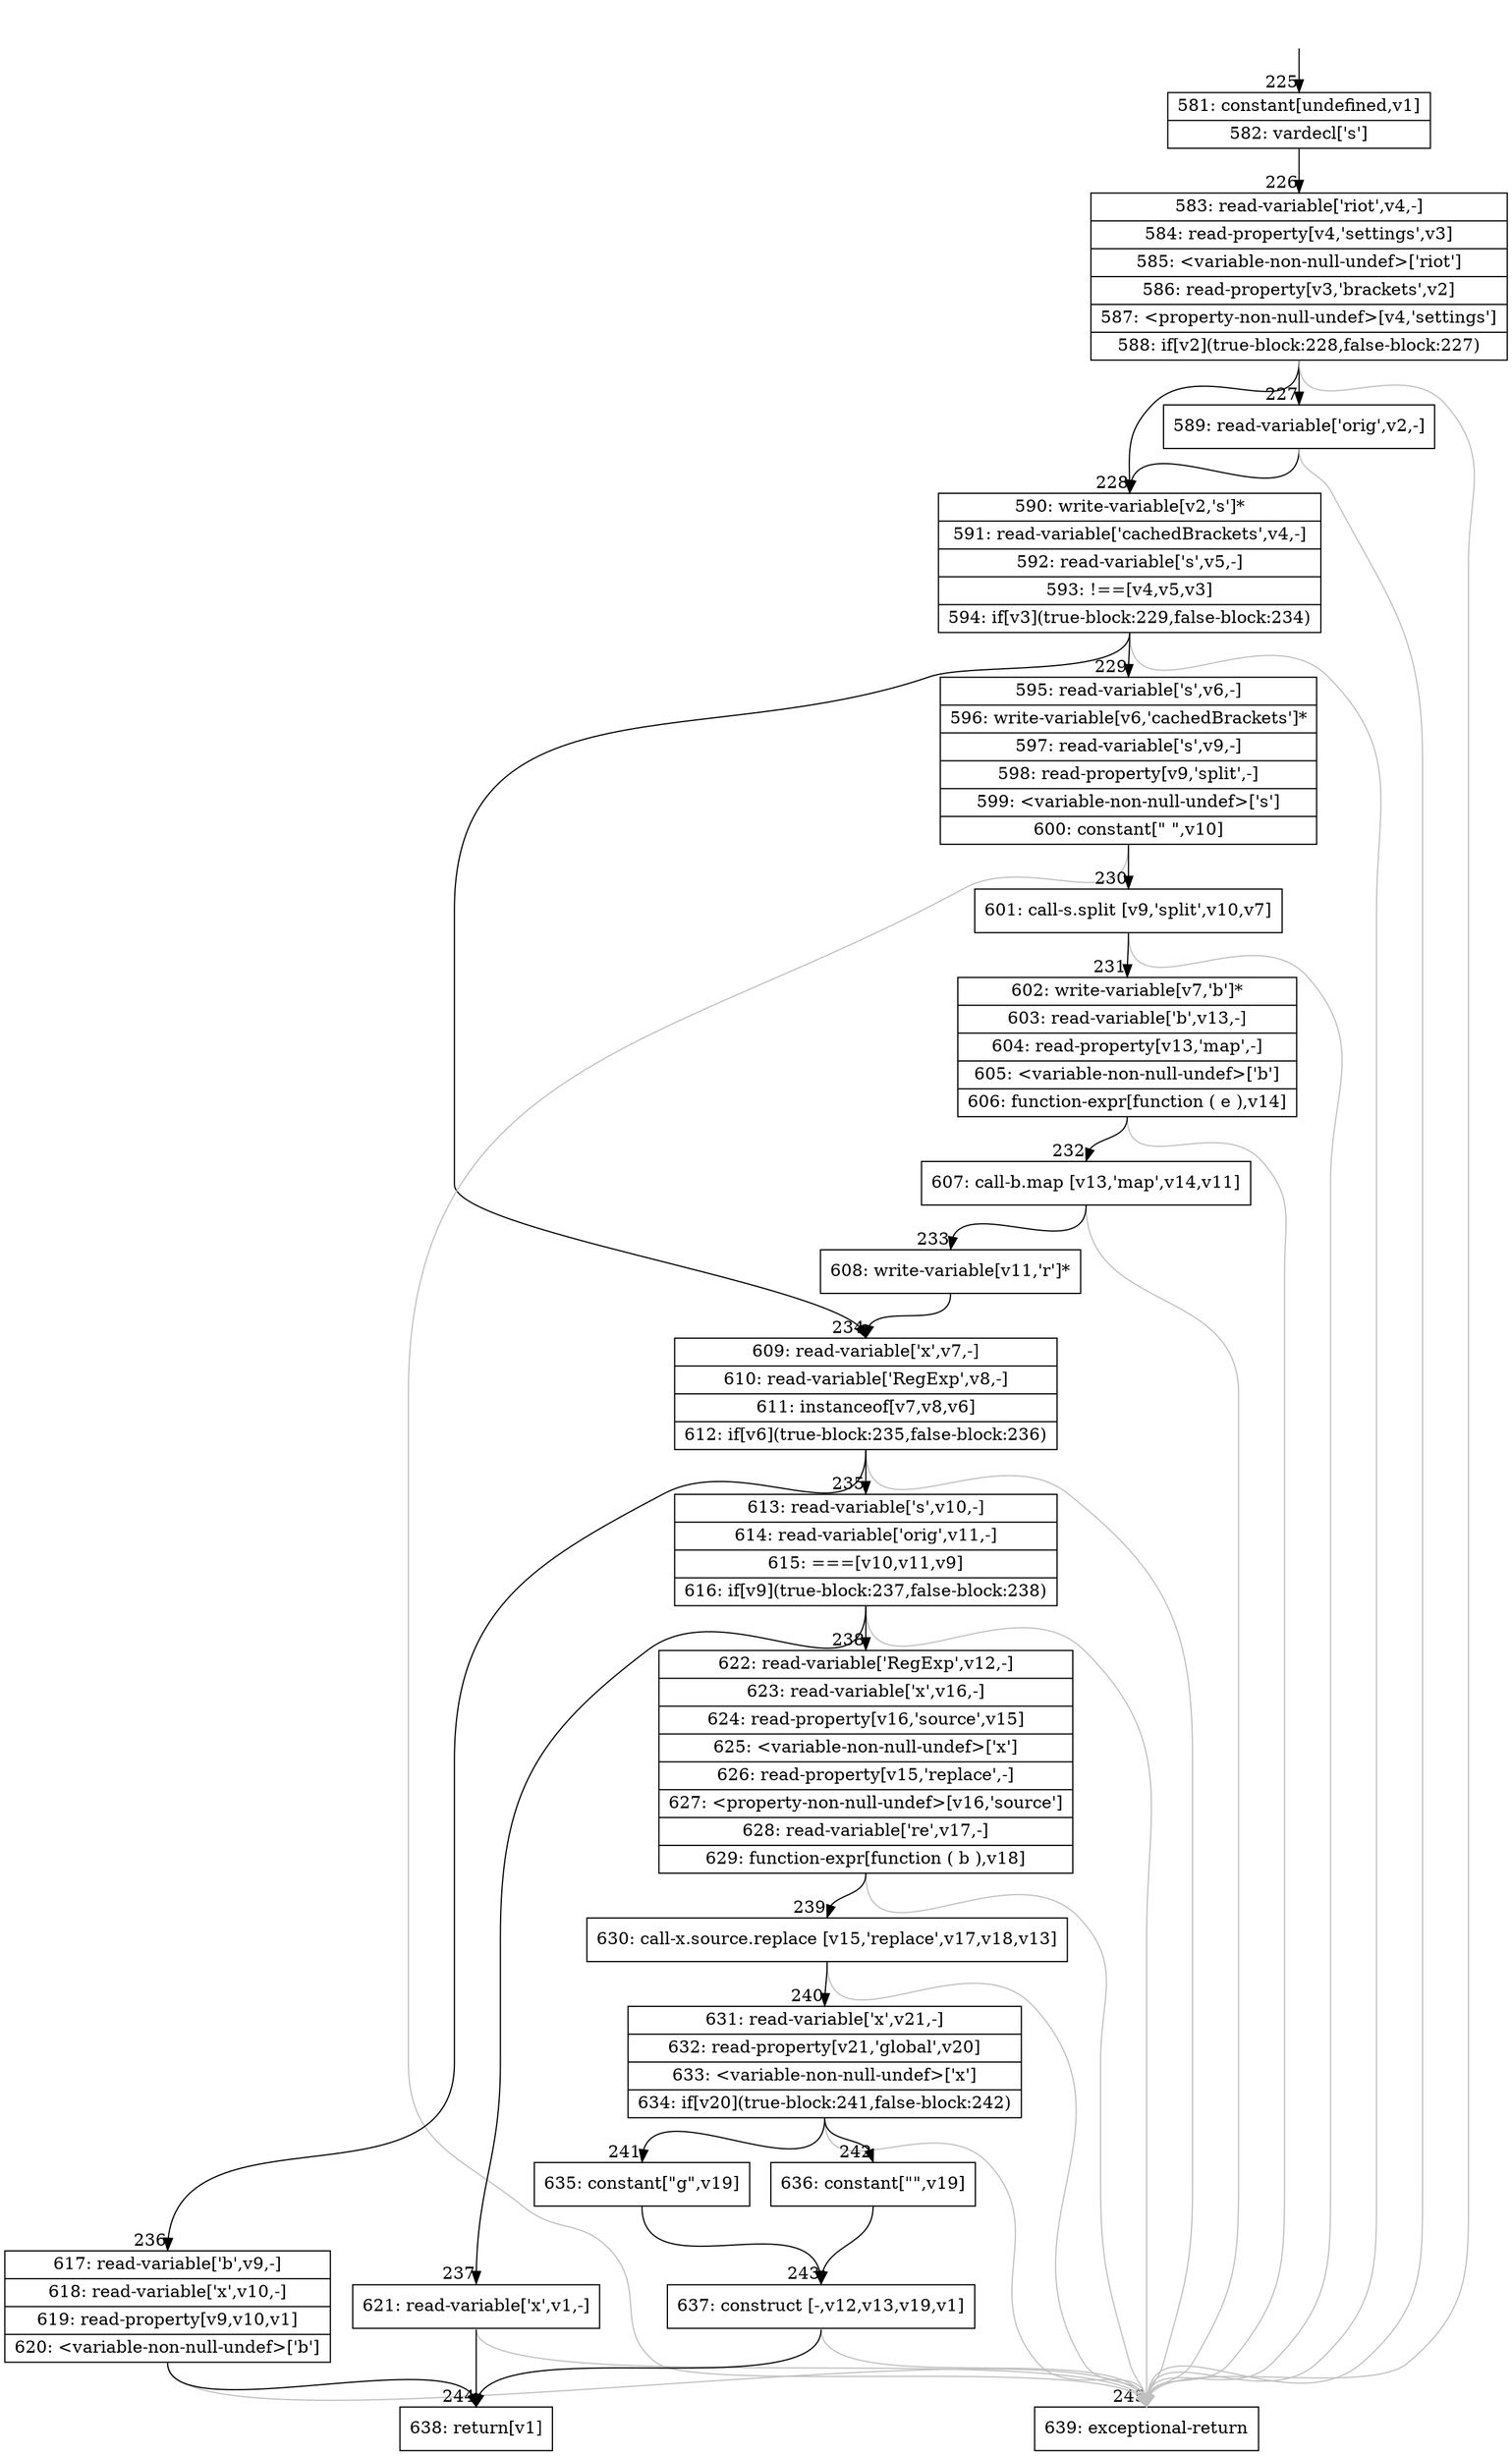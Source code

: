 digraph {
rankdir="TD"
BB_entry25[shape=none,label=""];
BB_entry25 -> BB225 [tailport=s, headport=n, headlabel="    225"]
BB225 [shape=record label="{581: constant[undefined,v1]|582: vardecl['s']}" ] 
BB225 -> BB226 [tailport=s, headport=n, headlabel="      226"]
BB226 [shape=record label="{583: read-variable['riot',v4,-]|584: read-property[v4,'settings',v3]|585: \<variable-non-null-undef\>['riot']|586: read-property[v3,'brackets',v2]|587: \<property-non-null-undef\>[v4,'settings']|588: if[v2](true-block:228,false-block:227)}" ] 
BB226 -> BB228 [tailport=s, headport=n, headlabel="      228"]
BB226 -> BB227 [tailport=s, headport=n, headlabel="      227"]
BB226 -> BB245 [tailport=s, headport=n, color=gray, headlabel="      245"]
BB227 [shape=record label="{589: read-variable['orig',v2,-]}" ] 
BB227 -> BB228 [tailport=s, headport=n]
BB227 -> BB245 [tailport=s, headport=n, color=gray]
BB228 [shape=record label="{590: write-variable[v2,'s']*|591: read-variable['cachedBrackets',v4,-]|592: read-variable['s',v5,-]|593: !==[v4,v5,v3]|594: if[v3](true-block:229,false-block:234)}" ] 
BB228 -> BB229 [tailport=s, headport=n, headlabel="      229"]
BB228 -> BB234 [tailport=s, headport=n, headlabel="      234"]
BB228 -> BB245 [tailport=s, headport=n, color=gray]
BB229 [shape=record label="{595: read-variable['s',v6,-]|596: write-variable[v6,'cachedBrackets']*|597: read-variable['s',v9,-]|598: read-property[v9,'split',-]|599: \<variable-non-null-undef\>['s']|600: constant[\" \",v10]}" ] 
BB229 -> BB230 [tailport=s, headport=n, headlabel="      230"]
BB229 -> BB245 [tailport=s, headport=n, color=gray]
BB230 [shape=record label="{601: call-s.split [v9,'split',v10,v7]}" ] 
BB230 -> BB231 [tailport=s, headport=n, headlabel="      231"]
BB230 -> BB245 [tailport=s, headport=n, color=gray]
BB231 [shape=record label="{602: write-variable[v7,'b']*|603: read-variable['b',v13,-]|604: read-property[v13,'map',-]|605: \<variable-non-null-undef\>['b']|606: function-expr[function ( e ),v14]}" ] 
BB231 -> BB232 [tailport=s, headport=n, headlabel="      232"]
BB231 -> BB245 [tailport=s, headport=n, color=gray]
BB232 [shape=record label="{607: call-b.map [v13,'map',v14,v11]}" ] 
BB232 -> BB233 [tailport=s, headport=n, headlabel="      233"]
BB232 -> BB245 [tailport=s, headport=n, color=gray]
BB233 [shape=record label="{608: write-variable[v11,'r']*}" ] 
BB233 -> BB234 [tailport=s, headport=n]
BB234 [shape=record label="{609: read-variable['x',v7,-]|610: read-variable['RegExp',v8,-]|611: instanceof[v7,v8,v6]|612: if[v6](true-block:235,false-block:236)}" ] 
BB234 -> BB235 [tailport=s, headport=n, headlabel="      235"]
BB234 -> BB236 [tailport=s, headport=n, headlabel="      236"]
BB234 -> BB245 [tailport=s, headport=n, color=gray]
BB235 [shape=record label="{613: read-variable['s',v10,-]|614: read-variable['orig',v11,-]|615: ===[v10,v11,v9]|616: if[v9](true-block:237,false-block:238)}" ] 
BB235 -> BB237 [tailport=s, headport=n, headlabel="      237"]
BB235 -> BB238 [tailport=s, headport=n, headlabel="      238"]
BB235 -> BB245 [tailport=s, headport=n, color=gray]
BB236 [shape=record label="{617: read-variable['b',v9,-]|618: read-variable['x',v10,-]|619: read-property[v9,v10,v1]|620: \<variable-non-null-undef\>['b']}" ] 
BB236 -> BB244 [tailport=s, headport=n, headlabel="      244"]
BB236 -> BB245 [tailport=s, headport=n, color=gray]
BB237 [shape=record label="{621: read-variable['x',v1,-]}" ] 
BB237 -> BB244 [tailport=s, headport=n]
BB237 -> BB245 [tailport=s, headport=n, color=gray]
BB238 [shape=record label="{622: read-variable['RegExp',v12,-]|623: read-variable['x',v16,-]|624: read-property[v16,'source',v15]|625: \<variable-non-null-undef\>['x']|626: read-property[v15,'replace',-]|627: \<property-non-null-undef\>[v16,'source']|628: read-variable['re',v17,-]|629: function-expr[function ( b ),v18]}" ] 
BB238 -> BB239 [tailport=s, headport=n, headlabel="      239"]
BB238 -> BB245 [tailport=s, headport=n, color=gray]
BB239 [shape=record label="{630: call-x.source.replace [v15,'replace',v17,v18,v13]}" ] 
BB239 -> BB240 [tailport=s, headport=n, headlabel="      240"]
BB239 -> BB245 [tailport=s, headport=n, color=gray]
BB240 [shape=record label="{631: read-variable['x',v21,-]|632: read-property[v21,'global',v20]|633: \<variable-non-null-undef\>['x']|634: if[v20](true-block:241,false-block:242)}" ] 
BB240 -> BB241 [tailport=s, headport=n, headlabel="      241"]
BB240 -> BB242 [tailport=s, headport=n, headlabel="      242"]
BB240 -> BB245 [tailport=s, headport=n, color=gray]
BB241 [shape=record label="{635: constant[\"g\",v19]}" ] 
BB241 -> BB243 [tailport=s, headport=n, headlabel="      243"]
BB242 [shape=record label="{636: constant[\"\",v19]}" ] 
BB242 -> BB243 [tailport=s, headport=n]
BB243 [shape=record label="{637: construct [-,v12,v13,v19,v1]}" ] 
BB243 -> BB244 [tailport=s, headport=n]
BB243 -> BB245 [tailport=s, headport=n, color=gray]
BB244 [shape=record label="{638: return[v1]}" ] 
BB245 [shape=record label="{639: exceptional-return}" ] 
//#$~ 231
}
